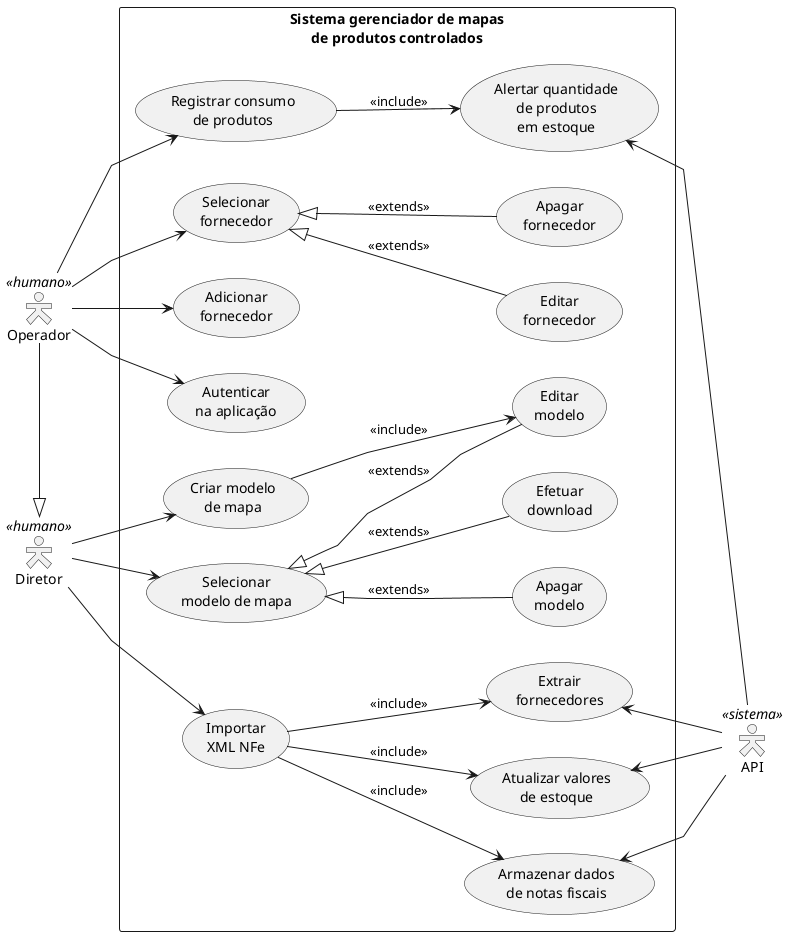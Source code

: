 @startuml controlled_map_generator_use_case_diagram
left to right direction
skinparam packageStyle rect
skinparam actorStyle hollow
skinparam linetype polyline

actor Diretor <<humano>>
actor Operador <<humano>>
actor API <<sistema>>

Diretor <|-left- Operador

package "Sistema gerenciador de mapas\nde produtos controlados" {
    usecase "Criar modelo\nde mapa" as UC1
    usecase "Editar\nmodelo" as UC2
    usecase "Apagar\nmodelo" as UC3
    usecase "Selecionar\nmodelo de mapa" as UC4
    usecase "Efetuar\ndownload" as UC5
    usecase "Armazenar dados\nde notas fiscais" as UC7
    usecase "Atualizar valores\nde estoque" as UC8
    usecase "Extrair\nfornecedores" as UC9
    usecase "Importar\nXML NFe" as UC10
    usecase "Registrar consumo\nde produtos" as UC11
    usecase "Editar\nfornecedor" as UC12
    usecase "Apagar\nfornecedor" as UC13
    usecase "Selecionar\nfornecedor" as UC14
    usecase "Adicionar\nfornecedor" as UC15
    usecase "Autenticar\nna aplicação" as UC16
    usecase "Alertar quantidade\nde produtos\nem estoque" as UC17
}

Diretor --> UC1
Diretor --> UC4
Diretor --> UC10

UC4 <|-- UC2 : <<extends>>
UC4 <|-- UC3 : <<extends>>
UC4 <|-- UC5 : <<extends>>

UC1 --> UC2 : <<include>>

UC10 --> UC7 : <<include>>
UC10 --> UC8 : <<include>>
UC10 --> UC9 : <<include>>

Operador --> UC11
Operador --> UC14
Operador --> UC15
Operador --> UC16

UC11 --> UC17 : <<include>>

UC14 <|-- UC12 : <<extends>>
UC14 <|-- UC13 : <<extends>>

API -up-> UC7
API -up-> UC8
API -up-> UC9
API -up-> UC17

@enduml
